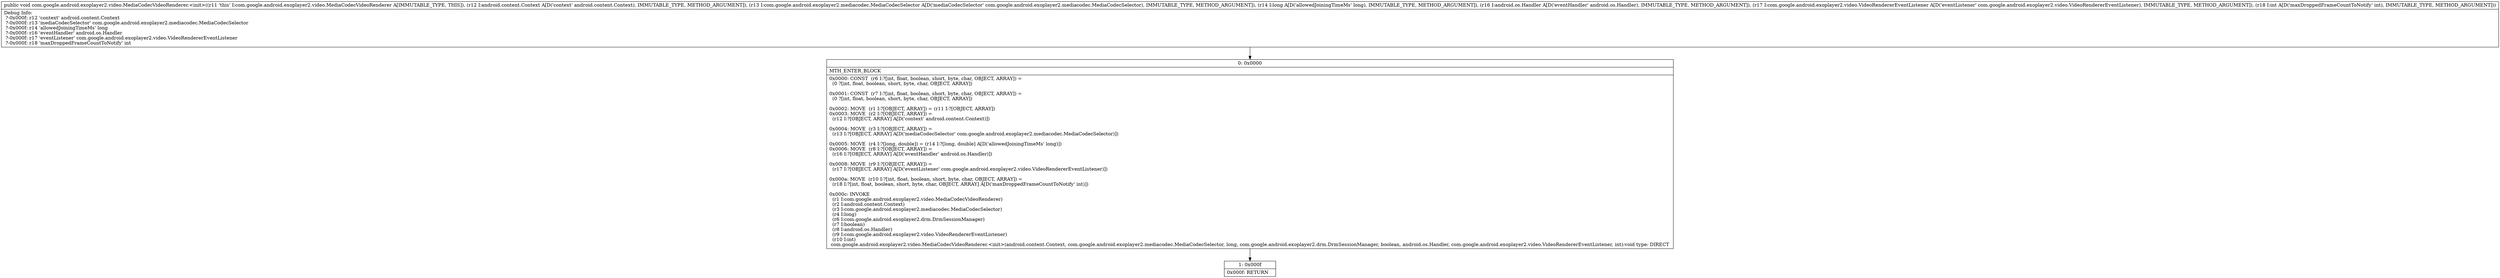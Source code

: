digraph "CFG forcom.google.android.exoplayer2.video.MediaCodecVideoRenderer.\<init\>(Landroid\/content\/Context;Lcom\/google\/android\/exoplayer2\/mediacodec\/MediaCodecSelector;JLandroid\/os\/Handler;Lcom\/google\/android\/exoplayer2\/video\/VideoRendererEventListener;I)V" {
Node_0 [shape=record,label="{0\:\ 0x0000|MTH_ENTER_BLOCK\l|0x0000: CONST  (r6 I:?[int, float, boolean, short, byte, char, OBJECT, ARRAY]) = \l  (0 ?[int, float, boolean, short, byte, char, OBJECT, ARRAY])\l \l0x0001: CONST  (r7 I:?[int, float, boolean, short, byte, char, OBJECT, ARRAY]) = \l  (0 ?[int, float, boolean, short, byte, char, OBJECT, ARRAY])\l \l0x0002: MOVE  (r1 I:?[OBJECT, ARRAY]) = (r11 I:?[OBJECT, ARRAY]) \l0x0003: MOVE  (r2 I:?[OBJECT, ARRAY]) = \l  (r12 I:?[OBJECT, ARRAY] A[D('context' android.content.Context)])\l \l0x0004: MOVE  (r3 I:?[OBJECT, ARRAY]) = \l  (r13 I:?[OBJECT, ARRAY] A[D('mediaCodecSelector' com.google.android.exoplayer2.mediacodec.MediaCodecSelector)])\l \l0x0005: MOVE  (r4 I:?[long, double]) = (r14 I:?[long, double] A[D('allowedJoiningTimeMs' long)]) \l0x0006: MOVE  (r8 I:?[OBJECT, ARRAY]) = \l  (r16 I:?[OBJECT, ARRAY] A[D('eventHandler' android.os.Handler)])\l \l0x0008: MOVE  (r9 I:?[OBJECT, ARRAY]) = \l  (r17 I:?[OBJECT, ARRAY] A[D('eventListener' com.google.android.exoplayer2.video.VideoRendererEventListener)])\l \l0x000a: MOVE  (r10 I:?[int, float, boolean, short, byte, char, OBJECT, ARRAY]) = \l  (r18 I:?[int, float, boolean, short, byte, char, OBJECT, ARRAY] A[D('maxDroppedFrameCountToNotify' int)])\l \l0x000c: INVOKE  \l  (r1 I:com.google.android.exoplayer2.video.MediaCodecVideoRenderer)\l  (r2 I:android.content.Context)\l  (r3 I:com.google.android.exoplayer2.mediacodec.MediaCodecSelector)\l  (r4 I:long)\l  (r6 I:com.google.android.exoplayer2.drm.DrmSessionManager)\l  (r7 I:boolean)\l  (r8 I:android.os.Handler)\l  (r9 I:com.google.android.exoplayer2.video.VideoRendererEventListener)\l  (r10 I:int)\l com.google.android.exoplayer2.video.MediaCodecVideoRenderer.\<init\>(android.content.Context, com.google.android.exoplayer2.mediacodec.MediaCodecSelector, long, com.google.android.exoplayer2.drm.DrmSessionManager, boolean, android.os.Handler, com.google.android.exoplayer2.video.VideoRendererEventListener, int):void type: DIRECT \l}"];
Node_1 [shape=record,label="{1\:\ 0x000f|0x000f: RETURN   \l}"];
MethodNode[shape=record,label="{public void com.google.android.exoplayer2.video.MediaCodecVideoRenderer.\<init\>((r11 'this' I:com.google.android.exoplayer2.video.MediaCodecVideoRenderer A[IMMUTABLE_TYPE, THIS]), (r12 I:android.content.Context A[D('context' android.content.Context), IMMUTABLE_TYPE, METHOD_ARGUMENT]), (r13 I:com.google.android.exoplayer2.mediacodec.MediaCodecSelector A[D('mediaCodecSelector' com.google.android.exoplayer2.mediacodec.MediaCodecSelector), IMMUTABLE_TYPE, METHOD_ARGUMENT]), (r14 I:long A[D('allowedJoiningTimeMs' long), IMMUTABLE_TYPE, METHOD_ARGUMENT]), (r16 I:android.os.Handler A[D('eventHandler' android.os.Handler), IMMUTABLE_TYPE, METHOD_ARGUMENT]), (r17 I:com.google.android.exoplayer2.video.VideoRendererEventListener A[D('eventListener' com.google.android.exoplayer2.video.VideoRendererEventListener), IMMUTABLE_TYPE, METHOD_ARGUMENT]), (r18 I:int A[D('maxDroppedFrameCountToNotify' int), IMMUTABLE_TYPE, METHOD_ARGUMENT]))  | Debug Info:\l  ?\-0x000f: r12 'context' android.content.Context\l  ?\-0x000f: r13 'mediaCodecSelector' com.google.android.exoplayer2.mediacodec.MediaCodecSelector\l  ?\-0x000f: r14 'allowedJoiningTimeMs' long\l  ?\-0x000f: r16 'eventHandler' android.os.Handler\l  ?\-0x000f: r17 'eventListener' com.google.android.exoplayer2.video.VideoRendererEventListener\l  ?\-0x000f: r18 'maxDroppedFrameCountToNotify' int\l}"];
MethodNode -> Node_0;
Node_0 -> Node_1;
}

